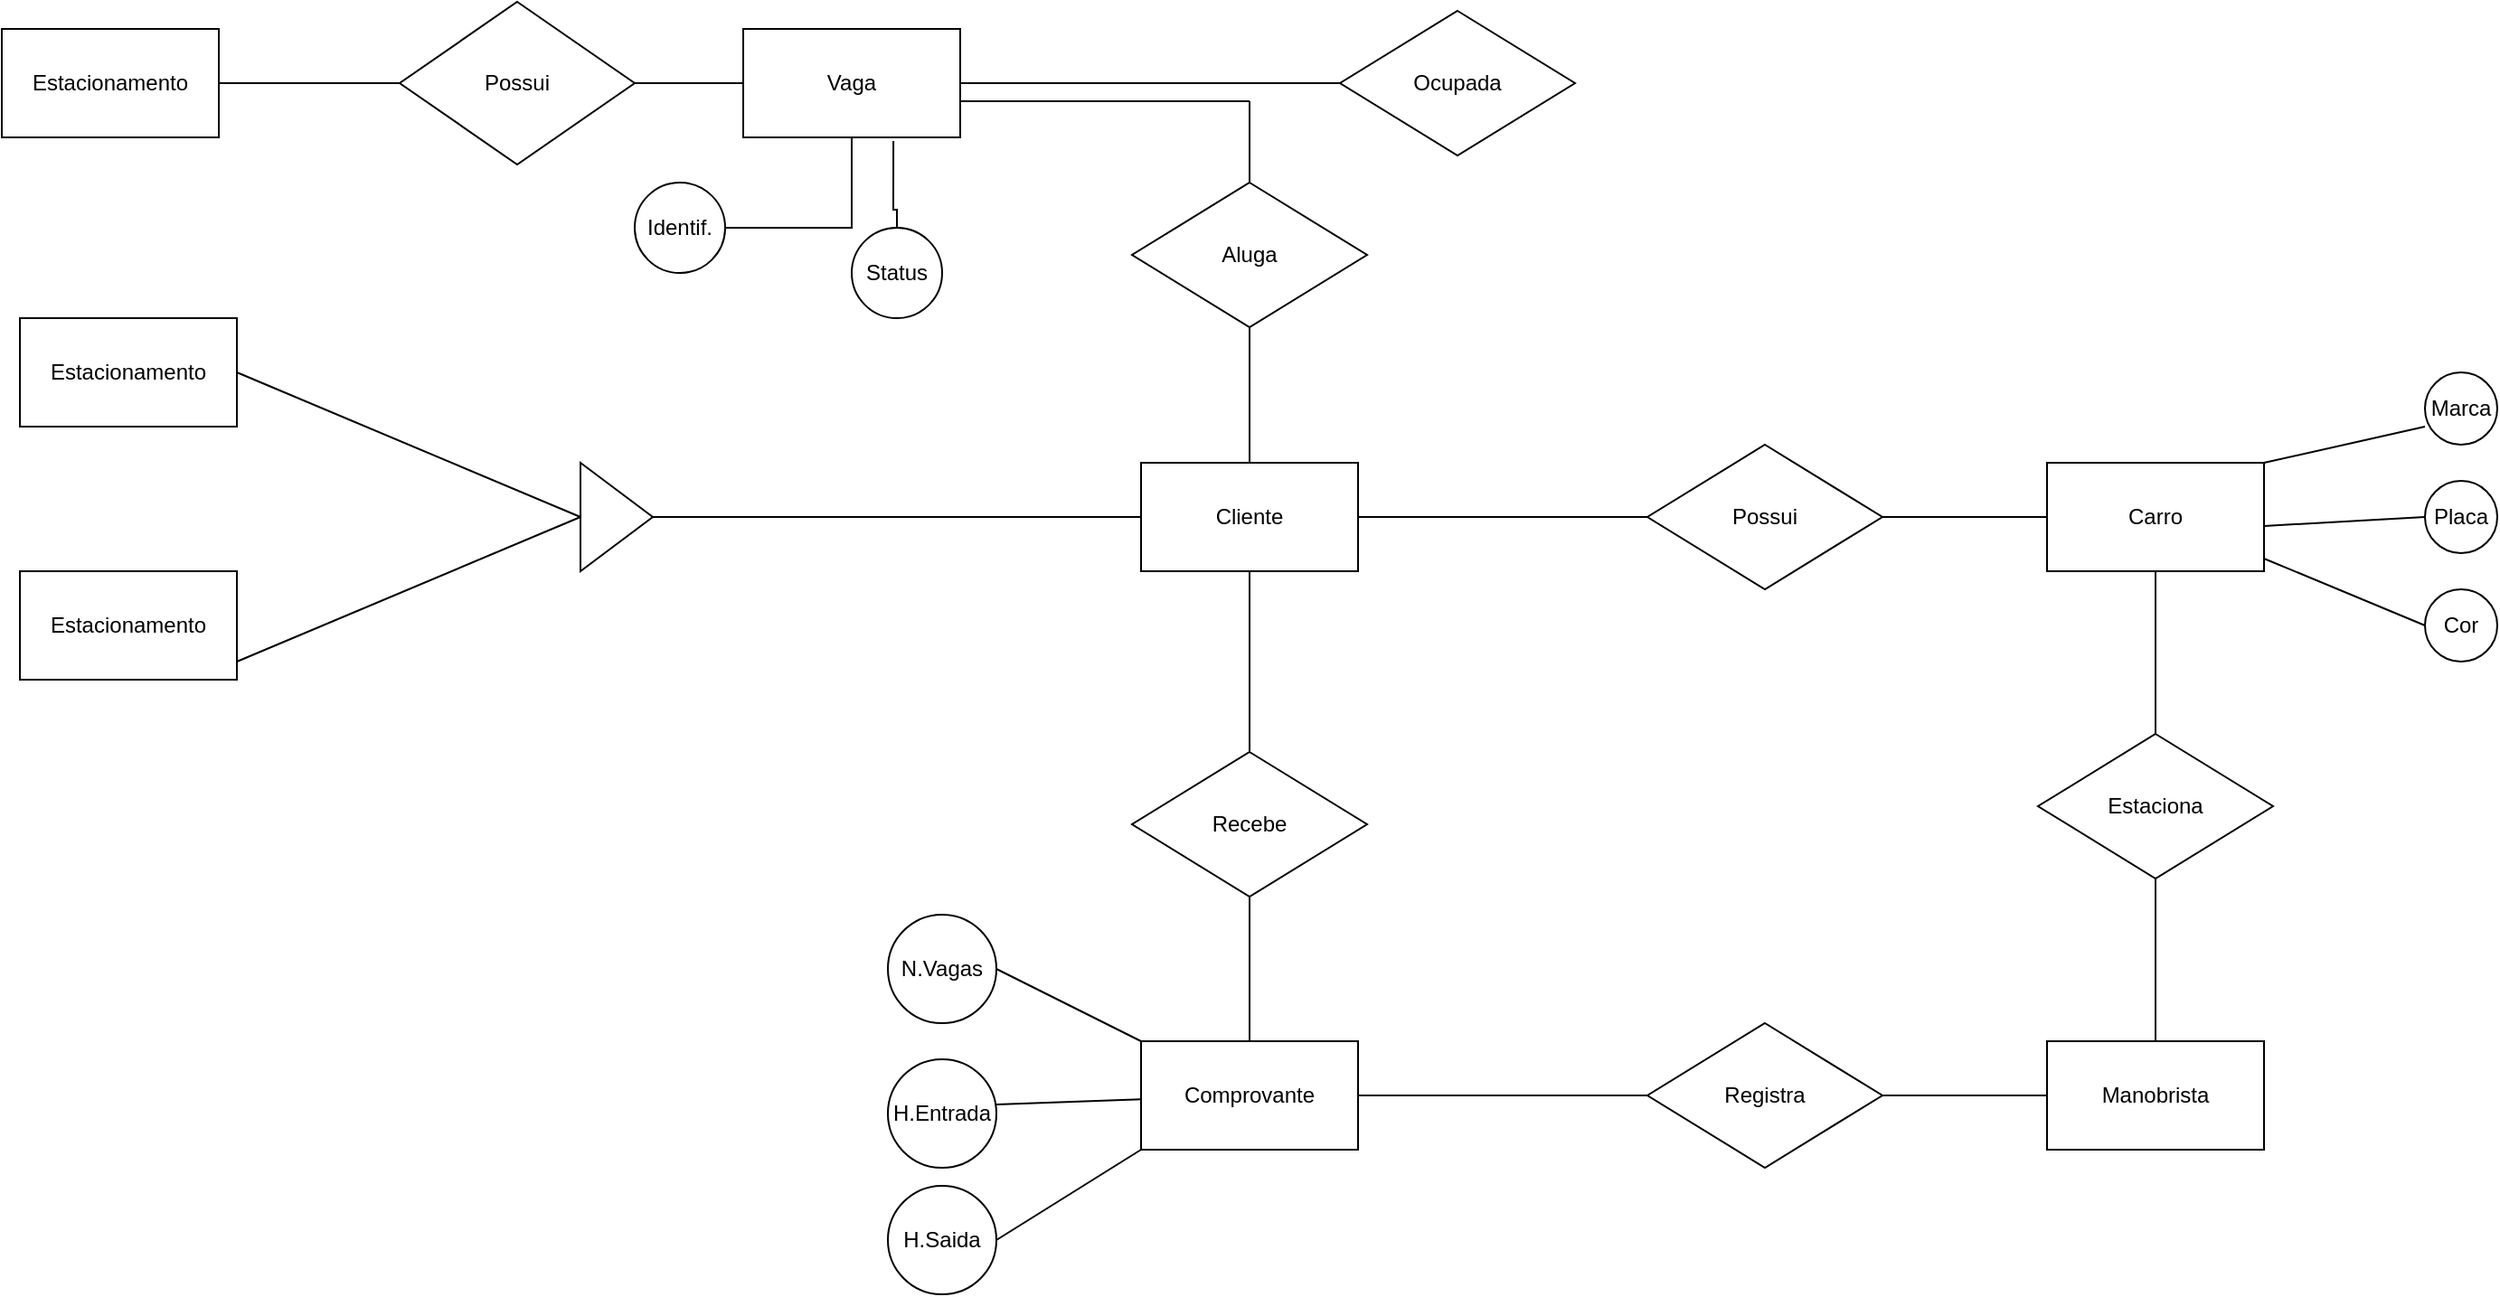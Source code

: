 <mxfile version="20.3.2" type="github">
  <diagram id="HCqz5_3g3FngM4AtZ4u0" name="Página-1">
    <mxGraphModel dx="2405" dy="876" grid="1" gridSize="10" guides="1" tooltips="1" connect="1" arrows="1" fold="1" page="1" pageScale="1" pageWidth="827" pageHeight="1169" math="0" shadow="0">
      <root>
        <mxCell id="0" />
        <mxCell id="1" parent="0" />
        <mxCell id="nL4LK26336Icj_TtCA_Z-3" value="" style="edgeStyle=orthogonalEdgeStyle;rounded=0;orthogonalLoop=1;jettySize=auto;html=1;endArrow=none;endFill=0;" edge="1" parent="1" source="nL4LK26336Icj_TtCA_Z-1">
          <mxGeometry relative="1" as="geometry">
            <mxPoint x="210" y="70" as="targetPoint" />
          </mxGeometry>
        </mxCell>
        <mxCell id="nL4LK26336Icj_TtCA_Z-1" value="Estacionamento" style="rounded=0;whiteSpace=wrap;html=1;" vertex="1" parent="1">
          <mxGeometry x="-10" y="40" width="120" height="60" as="geometry" />
        </mxCell>
        <mxCell id="nL4LK26336Icj_TtCA_Z-6" style="edgeStyle=orthogonalEdgeStyle;rounded=0;orthogonalLoop=1;jettySize=auto;html=1;endArrow=none;endFill=0;" edge="1" parent="1" source="nL4LK26336Icj_TtCA_Z-4" target="nL4LK26336Icj_TtCA_Z-5">
          <mxGeometry relative="1" as="geometry" />
        </mxCell>
        <mxCell id="nL4LK26336Icj_TtCA_Z-4" value="Possui&lt;br&gt;" style="rhombus;whiteSpace=wrap;html=1;" vertex="1" parent="1">
          <mxGeometry x="210" y="25" width="130" height="90" as="geometry" />
        </mxCell>
        <mxCell id="nL4LK26336Icj_TtCA_Z-16" style="edgeStyle=orthogonalEdgeStyle;rounded=0;orthogonalLoop=1;jettySize=auto;html=1;entryX=0;entryY=0.5;entryDx=0;entryDy=0;endArrow=none;endFill=0;" edge="1" parent="1" source="nL4LK26336Icj_TtCA_Z-5" target="nL4LK26336Icj_TtCA_Z-15">
          <mxGeometry relative="1" as="geometry" />
        </mxCell>
        <mxCell id="nL4LK26336Icj_TtCA_Z-5" value="Vaga" style="rounded=0;whiteSpace=wrap;html=1;" vertex="1" parent="1">
          <mxGeometry x="400" y="40" width="120" height="60" as="geometry" />
        </mxCell>
        <mxCell id="nL4LK26336Icj_TtCA_Z-14" value="" style="edgeStyle=orthogonalEdgeStyle;rounded=0;orthogonalLoop=1;jettySize=auto;html=1;endArrow=none;endFill=0;" edge="1" parent="1" source="nL4LK26336Icj_TtCA_Z-8" target="nL4LK26336Icj_TtCA_Z-5">
          <mxGeometry relative="1" as="geometry" />
        </mxCell>
        <mxCell id="nL4LK26336Icj_TtCA_Z-8" value="Identif." style="ellipse;whiteSpace=wrap;html=1;aspect=fixed;" vertex="1" parent="1">
          <mxGeometry x="340" y="125" width="50" height="50" as="geometry" />
        </mxCell>
        <mxCell id="nL4LK26336Icj_TtCA_Z-13" style="edgeStyle=orthogonalEdgeStyle;rounded=0;orthogonalLoop=1;jettySize=auto;html=1;endArrow=none;endFill=0;entryX=0.692;entryY=1.033;entryDx=0;entryDy=0;entryPerimeter=0;exitX=0.5;exitY=0;exitDx=0;exitDy=0;" edge="1" parent="1" source="nL4LK26336Icj_TtCA_Z-9" target="nL4LK26336Icj_TtCA_Z-5">
          <mxGeometry relative="1" as="geometry">
            <mxPoint x="585" y="140" as="targetPoint" />
            <Array as="points">
              <mxPoint x="483" y="140" />
            </Array>
          </mxGeometry>
        </mxCell>
        <mxCell id="nL4LK26336Icj_TtCA_Z-9" value="Status" style="ellipse;whiteSpace=wrap;html=1;aspect=fixed;" vertex="1" parent="1">
          <mxGeometry x="460" y="150" width="50" height="50" as="geometry" />
        </mxCell>
        <mxCell id="nL4LK26336Icj_TtCA_Z-15" value="Ocupada" style="rhombus;whiteSpace=wrap;html=1;" vertex="1" parent="1">
          <mxGeometry x="730" y="30" width="130" height="80" as="geometry" />
        </mxCell>
        <mxCell id="nL4LK26336Icj_TtCA_Z-17" value="Estacionamento" style="rounded=0;whiteSpace=wrap;html=1;" vertex="1" parent="1">
          <mxGeometry y="200" width="120" height="60" as="geometry" />
        </mxCell>
        <mxCell id="nL4LK26336Icj_TtCA_Z-18" value="Estacionamento" style="rounded=0;whiteSpace=wrap;html=1;" vertex="1" parent="1">
          <mxGeometry y="340" width="120" height="60" as="geometry" />
        </mxCell>
        <mxCell id="nL4LK26336Icj_TtCA_Z-19" value="" style="endArrow=none;html=1;rounded=0;" edge="1" parent="1">
          <mxGeometry width="50" height="50" relative="1" as="geometry">
            <mxPoint x="120" y="390" as="sourcePoint" />
            <mxPoint x="310" y="310" as="targetPoint" />
          </mxGeometry>
        </mxCell>
        <mxCell id="nL4LK26336Icj_TtCA_Z-20" value="" style="endArrow=none;html=1;rounded=0;" edge="1" parent="1">
          <mxGeometry width="50" height="50" relative="1" as="geometry">
            <mxPoint x="120" y="230" as="sourcePoint" />
            <mxPoint x="310" y="310" as="targetPoint" />
          </mxGeometry>
        </mxCell>
        <mxCell id="nL4LK26336Icj_TtCA_Z-23" value="" style="edgeStyle=orthogonalEdgeStyle;rounded=0;orthogonalLoop=1;jettySize=auto;html=1;endArrow=none;endFill=0;" edge="1" parent="1" source="nL4LK26336Icj_TtCA_Z-21" target="nL4LK26336Icj_TtCA_Z-22">
          <mxGeometry relative="1" as="geometry" />
        </mxCell>
        <mxCell id="nL4LK26336Icj_TtCA_Z-21" value="" style="triangle;whiteSpace=wrap;html=1;" vertex="1" parent="1">
          <mxGeometry x="310" y="280" width="40" height="60" as="geometry" />
        </mxCell>
        <mxCell id="nL4LK26336Icj_TtCA_Z-27" value="" style="edgeStyle=orthogonalEdgeStyle;rounded=0;orthogonalLoop=1;jettySize=auto;html=1;endArrow=none;endFill=0;" edge="1" parent="1" source="nL4LK26336Icj_TtCA_Z-22" target="nL4LK26336Icj_TtCA_Z-24">
          <mxGeometry relative="1" as="geometry" />
        </mxCell>
        <mxCell id="nL4LK26336Icj_TtCA_Z-29" style="edgeStyle=orthogonalEdgeStyle;rounded=0;orthogonalLoop=1;jettySize=auto;html=1;entryX=0;entryY=0.5;entryDx=0;entryDy=0;endArrow=none;endFill=0;" edge="1" parent="1" source="nL4LK26336Icj_TtCA_Z-22" target="nL4LK26336Icj_TtCA_Z-31">
          <mxGeometry relative="1" as="geometry">
            <mxPoint x="890" y="310" as="targetPoint" />
          </mxGeometry>
        </mxCell>
        <mxCell id="nL4LK26336Icj_TtCA_Z-22" value="Cliente" style="rounded=0;whiteSpace=wrap;html=1;" vertex="1" parent="1">
          <mxGeometry x="620" y="280" width="120" height="60" as="geometry" />
        </mxCell>
        <mxCell id="nL4LK26336Icj_TtCA_Z-24" value="Aluga" style="rhombus;whiteSpace=wrap;html=1;" vertex="1" parent="1">
          <mxGeometry x="615" y="125" width="130" height="80" as="geometry" />
        </mxCell>
        <mxCell id="nL4LK26336Icj_TtCA_Z-25" value="" style="endArrow=none;html=1;rounded=0;" edge="1" parent="1">
          <mxGeometry width="50" height="50" relative="1" as="geometry">
            <mxPoint x="680" y="125" as="sourcePoint" />
            <mxPoint x="680" y="80" as="targetPoint" />
          </mxGeometry>
        </mxCell>
        <mxCell id="nL4LK26336Icj_TtCA_Z-26" value="" style="endArrow=none;html=1;rounded=0;" edge="1" parent="1">
          <mxGeometry width="50" height="50" relative="1" as="geometry">
            <mxPoint x="520" y="80" as="sourcePoint" />
            <mxPoint x="680" y="80" as="targetPoint" />
          </mxGeometry>
        </mxCell>
        <mxCell id="nL4LK26336Icj_TtCA_Z-31" value="Possui" style="rhombus;whiteSpace=wrap;html=1;" vertex="1" parent="1">
          <mxGeometry x="900" y="270" width="130" height="80" as="geometry" />
        </mxCell>
        <mxCell id="nL4LK26336Icj_TtCA_Z-33" value="" style="edgeStyle=orthogonalEdgeStyle;rounded=0;orthogonalLoop=1;jettySize=auto;html=1;endArrow=none;endFill=0;" edge="1" parent="1" source="nL4LK26336Icj_TtCA_Z-32" target="nL4LK26336Icj_TtCA_Z-31">
          <mxGeometry relative="1" as="geometry" />
        </mxCell>
        <mxCell id="nL4LK26336Icj_TtCA_Z-45" value="" style="edgeStyle=orthogonalEdgeStyle;rounded=0;orthogonalLoop=1;jettySize=auto;html=1;endArrow=none;endFill=0;" edge="1" parent="1" source="nL4LK26336Icj_TtCA_Z-32" target="nL4LK26336Icj_TtCA_Z-44">
          <mxGeometry relative="1" as="geometry" />
        </mxCell>
        <mxCell id="nL4LK26336Icj_TtCA_Z-32" value="Carro" style="rounded=0;whiteSpace=wrap;html=1;" vertex="1" parent="1">
          <mxGeometry x="1121" y="280" width="120" height="60" as="geometry" />
        </mxCell>
        <mxCell id="nL4LK26336Icj_TtCA_Z-34" value="Marca" style="ellipse;whiteSpace=wrap;html=1;aspect=fixed;" vertex="1" parent="1">
          <mxGeometry x="1330" y="230" width="40" height="40" as="geometry" />
        </mxCell>
        <mxCell id="nL4LK26336Icj_TtCA_Z-35" value="Placa" style="ellipse;whiteSpace=wrap;html=1;aspect=fixed;" vertex="1" parent="1">
          <mxGeometry x="1330" y="290" width="40" height="40" as="geometry" />
        </mxCell>
        <mxCell id="nL4LK26336Icj_TtCA_Z-36" value="Cor" style="ellipse;whiteSpace=wrap;html=1;aspect=fixed;" vertex="1" parent="1">
          <mxGeometry x="1330" y="350" width="40" height="40" as="geometry" />
        </mxCell>
        <mxCell id="nL4LK26336Icj_TtCA_Z-40" value="" style="endArrow=none;html=1;rounded=0;entryX=0;entryY=0.5;entryDx=0;entryDy=0;" edge="1" parent="1" target="nL4LK26336Icj_TtCA_Z-35">
          <mxGeometry width="50" height="50" relative="1" as="geometry">
            <mxPoint x="1241" y="315" as="sourcePoint" />
            <mxPoint x="1291" y="265" as="targetPoint" />
          </mxGeometry>
        </mxCell>
        <mxCell id="nL4LK26336Icj_TtCA_Z-42" value="" style="endArrow=none;html=1;rounded=0;entryX=0;entryY=0.75;entryDx=0;entryDy=0;entryPerimeter=0;" edge="1" parent="1" target="nL4LK26336Icj_TtCA_Z-34">
          <mxGeometry width="50" height="50" relative="1" as="geometry">
            <mxPoint x="1241" y="280" as="sourcePoint" />
            <mxPoint x="1330" y="255" as="targetPoint" />
          </mxGeometry>
        </mxCell>
        <mxCell id="nL4LK26336Icj_TtCA_Z-43" value="" style="endArrow=none;html=1;rounded=0;entryX=0;entryY=0.5;entryDx=0;entryDy=0;exitX=1;exitY=0.883;exitDx=0;exitDy=0;exitPerimeter=0;" edge="1" parent="1" source="nL4LK26336Icj_TtCA_Z-32" target="nL4LK26336Icj_TtCA_Z-36">
          <mxGeometry width="50" height="50" relative="1" as="geometry">
            <mxPoint x="1261" y="335" as="sourcePoint" />
            <mxPoint x="1350" y="310" as="targetPoint" />
          </mxGeometry>
        </mxCell>
        <mxCell id="nL4LK26336Icj_TtCA_Z-47" value="" style="edgeStyle=orthogonalEdgeStyle;rounded=0;orthogonalLoop=1;jettySize=auto;html=1;endArrow=none;endFill=0;" edge="1" parent="1" source="nL4LK26336Icj_TtCA_Z-44" target="nL4LK26336Icj_TtCA_Z-46">
          <mxGeometry relative="1" as="geometry" />
        </mxCell>
        <mxCell id="nL4LK26336Icj_TtCA_Z-44" value="Estaciona" style="rhombus;whiteSpace=wrap;html=1;" vertex="1" parent="1">
          <mxGeometry x="1116" y="430" width="130" height="80" as="geometry" />
        </mxCell>
        <mxCell id="nL4LK26336Icj_TtCA_Z-46" value="Manobrista" style="rounded=0;whiteSpace=wrap;html=1;" vertex="1" parent="1">
          <mxGeometry x="1121" y="600" width="120" height="60" as="geometry" />
        </mxCell>
        <mxCell id="nL4LK26336Icj_TtCA_Z-49" style="edgeStyle=orthogonalEdgeStyle;rounded=0;orthogonalLoop=1;jettySize=auto;html=1;exitX=1;exitY=0.5;exitDx=0;exitDy=0;entryX=0;entryY=0.5;entryDx=0;entryDy=0;endArrow=none;endFill=0;" edge="1" parent="1" source="nL4LK26336Icj_TtCA_Z-48" target="nL4LK26336Icj_TtCA_Z-46">
          <mxGeometry relative="1" as="geometry" />
        </mxCell>
        <mxCell id="nL4LK26336Icj_TtCA_Z-48" value="Registra" style="rhombus;whiteSpace=wrap;html=1;" vertex="1" parent="1">
          <mxGeometry x="900" y="590" width="130" height="80" as="geometry" />
        </mxCell>
        <mxCell id="nL4LK26336Icj_TtCA_Z-51" style="edgeStyle=orthogonalEdgeStyle;rounded=0;orthogonalLoop=1;jettySize=auto;html=1;exitX=1;exitY=0.5;exitDx=0;exitDy=0;entryX=0;entryY=0.5;entryDx=0;entryDy=0;endArrow=none;endFill=0;" edge="1" parent="1" source="nL4LK26336Icj_TtCA_Z-50" target="nL4LK26336Icj_TtCA_Z-48">
          <mxGeometry relative="1" as="geometry" />
        </mxCell>
        <mxCell id="nL4LK26336Icj_TtCA_Z-50" value="Comprovante" style="rounded=0;whiteSpace=wrap;html=1;" vertex="1" parent="1">
          <mxGeometry x="620" y="600" width="120" height="60" as="geometry" />
        </mxCell>
        <mxCell id="nL4LK26336Icj_TtCA_Z-53" value="H.Saida" style="ellipse;whiteSpace=wrap;html=1;aspect=fixed;" vertex="1" parent="1">
          <mxGeometry x="480" y="680" width="60" height="60" as="geometry" />
        </mxCell>
        <mxCell id="nL4LK26336Icj_TtCA_Z-55" value="H.Entrada" style="ellipse;whiteSpace=wrap;html=1;aspect=fixed;" vertex="1" parent="1">
          <mxGeometry x="480" y="610" width="60" height="60" as="geometry" />
        </mxCell>
        <mxCell id="nL4LK26336Icj_TtCA_Z-56" value="N.Vagas" style="ellipse;whiteSpace=wrap;html=1;aspect=fixed;" vertex="1" parent="1">
          <mxGeometry x="480" y="530" width="60" height="60" as="geometry" />
        </mxCell>
        <mxCell id="nL4LK26336Icj_TtCA_Z-57" value="" style="endArrow=none;html=1;rounded=0;entryX=0;entryY=1;entryDx=0;entryDy=0;" edge="1" parent="1" target="nL4LK26336Icj_TtCA_Z-50">
          <mxGeometry width="50" height="50" relative="1" as="geometry">
            <mxPoint x="540" y="710" as="sourcePoint" />
            <mxPoint x="590" y="660" as="targetPoint" />
          </mxGeometry>
        </mxCell>
        <mxCell id="nL4LK26336Icj_TtCA_Z-58" value="" style="endArrow=none;html=1;rounded=0;" edge="1" parent="1" target="nL4LK26336Icj_TtCA_Z-50">
          <mxGeometry width="50" height="50" relative="1" as="geometry">
            <mxPoint x="540" y="635" as="sourcePoint" />
            <mxPoint x="590" y="585" as="targetPoint" />
          </mxGeometry>
        </mxCell>
        <mxCell id="nL4LK26336Icj_TtCA_Z-59" value="" style="endArrow=none;html=1;rounded=0;entryX=0;entryY=0;entryDx=0;entryDy=0;" edge="1" parent="1" target="nL4LK26336Icj_TtCA_Z-50">
          <mxGeometry width="50" height="50" relative="1" as="geometry">
            <mxPoint x="540" y="560" as="sourcePoint" />
            <mxPoint x="590" y="510" as="targetPoint" />
          </mxGeometry>
        </mxCell>
        <mxCell id="nL4LK26336Icj_TtCA_Z-61" value="" style="edgeStyle=orthogonalEdgeStyle;rounded=0;orthogonalLoop=1;jettySize=auto;html=1;endArrow=none;endFill=0;" edge="1" parent="1" source="nL4LK26336Icj_TtCA_Z-60" target="nL4LK26336Icj_TtCA_Z-22">
          <mxGeometry relative="1" as="geometry" />
        </mxCell>
        <mxCell id="nL4LK26336Icj_TtCA_Z-62" value="" style="edgeStyle=orthogonalEdgeStyle;rounded=0;orthogonalLoop=1;jettySize=auto;html=1;endArrow=none;endFill=0;" edge="1" parent="1" source="nL4LK26336Icj_TtCA_Z-60" target="nL4LK26336Icj_TtCA_Z-50">
          <mxGeometry relative="1" as="geometry" />
        </mxCell>
        <mxCell id="nL4LK26336Icj_TtCA_Z-60" value="Recebe" style="rhombus;whiteSpace=wrap;html=1;" vertex="1" parent="1">
          <mxGeometry x="615" y="440" width="130" height="80" as="geometry" />
        </mxCell>
      </root>
    </mxGraphModel>
  </diagram>
</mxfile>
